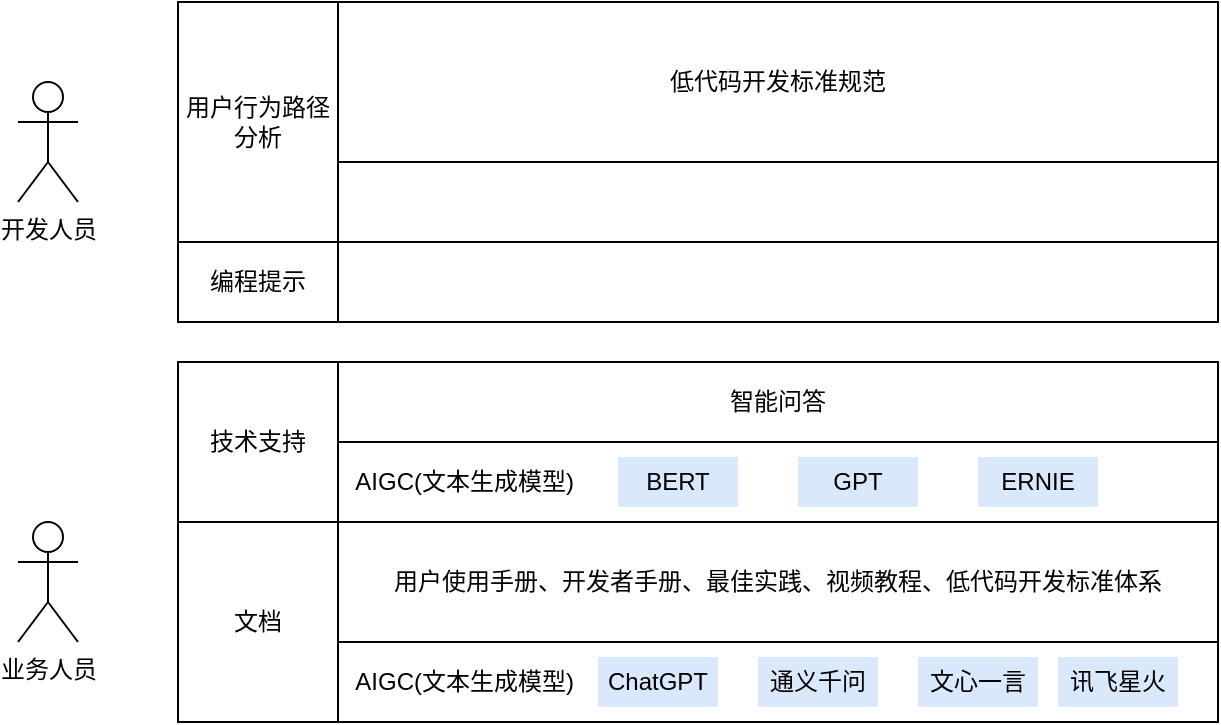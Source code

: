 <mxfile version="24.4.10" type="github">
  <diagram name="第 1 页" id="8O5h5OScacTJMluupPfA">
    <mxGraphModel dx="1509" dy="821" grid="1" gridSize="10" guides="1" tooltips="1" connect="1" arrows="1" fold="1" page="1" pageScale="1" pageWidth="827" pageHeight="1169" math="0" shadow="0">
      <root>
        <mxCell id="0" />
        <mxCell id="1" parent="0" />
        <mxCell id="eqsFsYHSdhdJB8c038Pn-1" value="文档" style="rounded=0;whiteSpace=wrap;html=1;" vertex="1" parent="1">
          <mxGeometry x="120" y="420" width="80" height="100" as="geometry" />
        </mxCell>
        <mxCell id="eqsFsYHSdhdJB8c038Pn-2" value="用户使用手册、开发者手册、最佳实践、视频教程、低代码开发标准体系" style="rounded=0;whiteSpace=wrap;html=1;" vertex="1" parent="1">
          <mxGeometry x="200" y="420" width="440" height="60" as="geometry" />
        </mxCell>
        <mxCell id="eqsFsYHSdhdJB8c038Pn-3" value="" style="rounded=0;whiteSpace=wrap;html=1;" vertex="1" parent="1">
          <mxGeometry x="200" y="480" width="440" height="40" as="geometry" />
        </mxCell>
        <mxCell id="eqsFsYHSdhdJB8c038Pn-4" value="AIGC(文本生成模型)&amp;nbsp;" style="text;html=1;align=center;verticalAlign=middle;whiteSpace=wrap;rounded=0;" vertex="1" parent="1">
          <mxGeometry x="200" y="485" width="130" height="30" as="geometry" />
        </mxCell>
        <mxCell id="eqsFsYHSdhdJB8c038Pn-5" value="ChatGPT" style="text;html=1;align=center;verticalAlign=middle;whiteSpace=wrap;rounded=0;fillColor=#dae8fc;strokeColor=none;" vertex="1" parent="1">
          <mxGeometry x="330" y="487.5" width="60" height="25" as="geometry" />
        </mxCell>
        <mxCell id="eqsFsYHSdhdJB8c038Pn-6" value="通义千问" style="text;html=1;align=center;verticalAlign=middle;whiteSpace=wrap;rounded=0;fillColor=#dae8fc;strokeColor=none;" vertex="1" parent="1">
          <mxGeometry x="410" y="487.5" width="60" height="25" as="geometry" />
        </mxCell>
        <mxCell id="eqsFsYHSdhdJB8c038Pn-7" value="文心一言" style="text;html=1;align=center;verticalAlign=middle;whiteSpace=wrap;rounded=0;fillColor=#dae8fc;strokeColor=none;" vertex="1" parent="1">
          <mxGeometry x="490" y="487.5" width="60" height="25" as="geometry" />
        </mxCell>
        <mxCell id="eqsFsYHSdhdJB8c038Pn-8" value="讯飞星火" style="text;html=1;align=center;verticalAlign=middle;whiteSpace=wrap;rounded=0;fillColor=#dae8fc;strokeColor=none;" vertex="1" parent="1">
          <mxGeometry x="560" y="487.5" width="60" height="25" as="geometry" />
        </mxCell>
        <mxCell id="eqsFsYHSdhdJB8c038Pn-9" value="业务人员" style="shape=umlActor;verticalLabelPosition=bottom;verticalAlign=top;html=1;outlineConnect=0;" vertex="1" parent="1">
          <mxGeometry x="40" y="420" width="30" height="60" as="geometry" />
        </mxCell>
        <mxCell id="eqsFsYHSdhdJB8c038Pn-11" value="开发人员" style="shape=umlActor;verticalLabelPosition=bottom;verticalAlign=top;html=1;outlineConnect=0;" vertex="1" parent="1">
          <mxGeometry x="40" y="200" width="30" height="60" as="geometry" />
        </mxCell>
        <mxCell id="eqsFsYHSdhdJB8c038Pn-12" value="编程提示" style="rounded=0;whiteSpace=wrap;html=1;" vertex="1" parent="1">
          <mxGeometry x="120" y="280" width="80" height="40" as="geometry" />
        </mxCell>
        <mxCell id="eqsFsYHSdhdJB8c038Pn-15" value="" style="rounded=0;whiteSpace=wrap;html=1;" vertex="1" parent="1">
          <mxGeometry x="200" y="280" width="440" height="40" as="geometry" />
        </mxCell>
        <mxCell id="eqsFsYHSdhdJB8c038Pn-16" value="技术支持" style="rounded=0;whiteSpace=wrap;html=1;" vertex="1" parent="1">
          <mxGeometry x="120" y="340" width="80" height="80" as="geometry" />
        </mxCell>
        <mxCell id="eqsFsYHSdhdJB8c038Pn-17" value="" style="rounded=0;whiteSpace=wrap;html=1;" vertex="1" parent="1">
          <mxGeometry x="200" y="340" width="440" height="80" as="geometry" />
        </mxCell>
        <mxCell id="eqsFsYHSdhdJB8c038Pn-18" value="" style="rounded=0;whiteSpace=wrap;html=1;" vertex="1" parent="1">
          <mxGeometry x="200" y="380" width="440" height="40" as="geometry" />
        </mxCell>
        <mxCell id="eqsFsYHSdhdJB8c038Pn-19" value="智能问答" style="rounded=0;whiteSpace=wrap;html=1;" vertex="1" parent="1">
          <mxGeometry x="200" y="340" width="440" height="40" as="geometry" />
        </mxCell>
        <mxCell id="eqsFsYHSdhdJB8c038Pn-20" value="AIGC(文本生成模型)&amp;nbsp;" style="text;html=1;align=center;verticalAlign=middle;whiteSpace=wrap;rounded=0;" vertex="1" parent="1">
          <mxGeometry x="200" y="385" width="130" height="30" as="geometry" />
        </mxCell>
        <mxCell id="eqsFsYHSdhdJB8c038Pn-22" value="BERT" style="text;html=1;align=center;verticalAlign=middle;whiteSpace=wrap;rounded=0;fillColor=#dae8fc;strokeColor=none;" vertex="1" parent="1">
          <mxGeometry x="340" y="387.5" width="60" height="25" as="geometry" />
        </mxCell>
        <mxCell id="eqsFsYHSdhdJB8c038Pn-23" value="GPT" style="text;html=1;align=center;verticalAlign=middle;whiteSpace=wrap;rounded=0;fillColor=#dae8fc;strokeColor=none;" vertex="1" parent="1">
          <mxGeometry x="430" y="387.5" width="60" height="25" as="geometry" />
        </mxCell>
        <mxCell id="eqsFsYHSdhdJB8c038Pn-24" value="ERNIE" style="text;html=1;align=center;verticalAlign=middle;whiteSpace=wrap;rounded=0;fillColor=#dae8fc;strokeColor=none;" vertex="1" parent="1">
          <mxGeometry x="520" y="387.5" width="60" height="25" as="geometry" />
        </mxCell>
        <mxCell id="eqsFsYHSdhdJB8c038Pn-25" value="用户行为路径分析" style="rounded=0;whiteSpace=wrap;html=1;" vertex="1" parent="1">
          <mxGeometry x="120" y="160" width="80" height="120" as="geometry" />
        </mxCell>
        <mxCell id="eqsFsYHSdhdJB8c038Pn-26" value="低代码开发标准规范" style="rounded=0;whiteSpace=wrap;html=1;" vertex="1" parent="1">
          <mxGeometry x="200" y="160" width="440" height="80" as="geometry" />
        </mxCell>
        <mxCell id="eqsFsYHSdhdJB8c038Pn-27" value="" style="rounded=0;whiteSpace=wrap;html=1;" vertex="1" parent="1">
          <mxGeometry x="200" y="240" width="440" height="40" as="geometry" />
        </mxCell>
      </root>
    </mxGraphModel>
  </diagram>
</mxfile>
